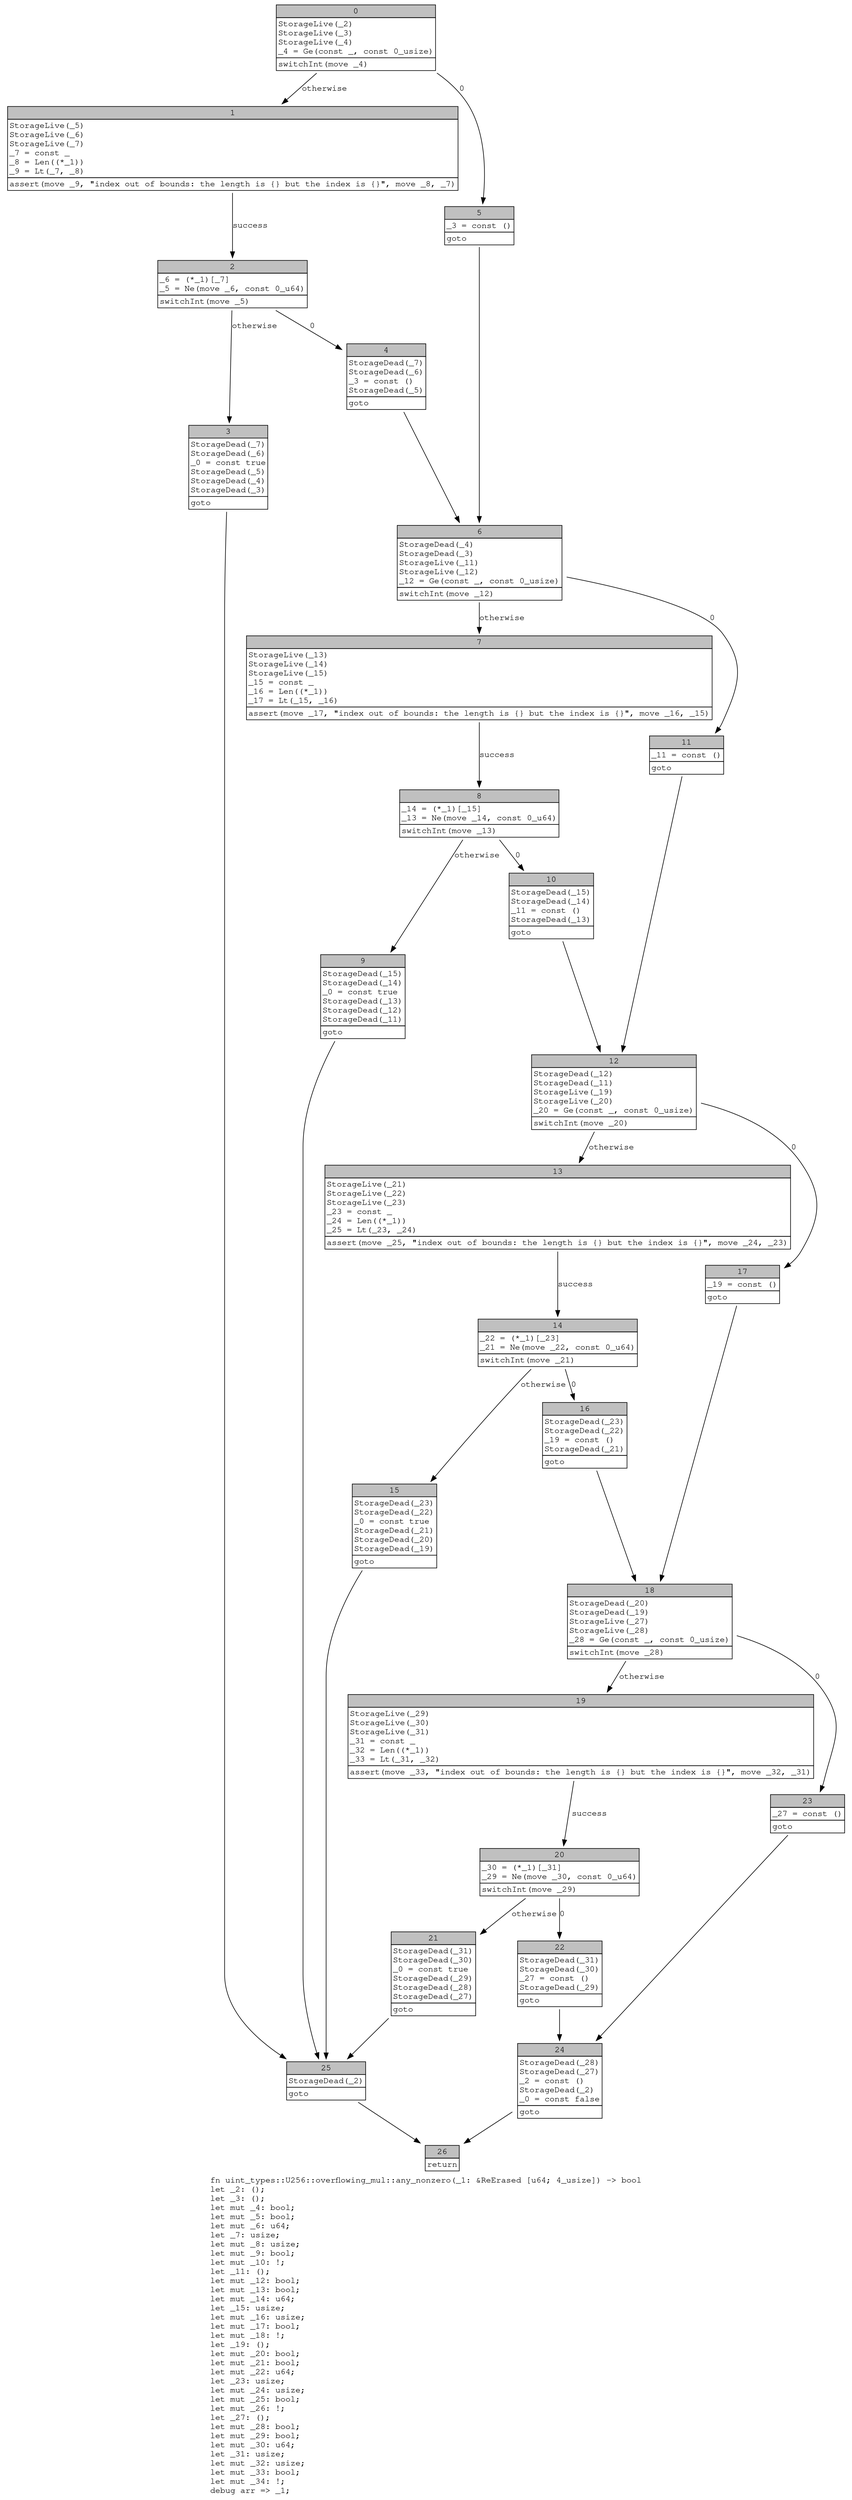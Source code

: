 digraph Mir_0_11601 {
    graph [fontname="Courier, monospace"];
    node [fontname="Courier, monospace"];
    edge [fontname="Courier, monospace"];
    label=<fn uint_types::U256::overflowing_mul::any_nonzero(_1: &amp;ReErased [u64; 4_usize]) -&gt; bool<br align="left"/>let _2: ();<br align="left"/>let _3: ();<br align="left"/>let mut _4: bool;<br align="left"/>let mut _5: bool;<br align="left"/>let mut _6: u64;<br align="left"/>let _7: usize;<br align="left"/>let mut _8: usize;<br align="left"/>let mut _9: bool;<br align="left"/>let mut _10: !;<br align="left"/>let _11: ();<br align="left"/>let mut _12: bool;<br align="left"/>let mut _13: bool;<br align="left"/>let mut _14: u64;<br align="left"/>let _15: usize;<br align="left"/>let mut _16: usize;<br align="left"/>let mut _17: bool;<br align="left"/>let mut _18: !;<br align="left"/>let _19: ();<br align="left"/>let mut _20: bool;<br align="left"/>let mut _21: bool;<br align="left"/>let mut _22: u64;<br align="left"/>let _23: usize;<br align="left"/>let mut _24: usize;<br align="left"/>let mut _25: bool;<br align="left"/>let mut _26: !;<br align="left"/>let _27: ();<br align="left"/>let mut _28: bool;<br align="left"/>let mut _29: bool;<br align="left"/>let mut _30: u64;<br align="left"/>let _31: usize;<br align="left"/>let mut _32: usize;<br align="left"/>let mut _33: bool;<br align="left"/>let mut _34: !;<br align="left"/>debug arr =&gt; _1;<br align="left"/>>;
    bb0__0_11601 [shape="none", label=<<table border="0" cellborder="1" cellspacing="0"><tr><td bgcolor="gray" align="center" colspan="1">0</td></tr><tr><td align="left" balign="left">StorageLive(_2)<br/>StorageLive(_3)<br/>StorageLive(_4)<br/>_4 = Ge(const _, const 0_usize)<br/></td></tr><tr><td align="left">switchInt(move _4)</td></tr></table>>];
    bb1__0_11601 [shape="none", label=<<table border="0" cellborder="1" cellspacing="0"><tr><td bgcolor="gray" align="center" colspan="1">1</td></tr><tr><td align="left" balign="left">StorageLive(_5)<br/>StorageLive(_6)<br/>StorageLive(_7)<br/>_7 = const _<br/>_8 = Len((*_1))<br/>_9 = Lt(_7, _8)<br/></td></tr><tr><td align="left">assert(move _9, &quot;index out of bounds: the length is {} but the index is {}&quot;, move _8, _7)</td></tr></table>>];
    bb2__0_11601 [shape="none", label=<<table border="0" cellborder="1" cellspacing="0"><tr><td bgcolor="gray" align="center" colspan="1">2</td></tr><tr><td align="left" balign="left">_6 = (*_1)[_7]<br/>_5 = Ne(move _6, const 0_u64)<br/></td></tr><tr><td align="left">switchInt(move _5)</td></tr></table>>];
    bb3__0_11601 [shape="none", label=<<table border="0" cellborder="1" cellspacing="0"><tr><td bgcolor="gray" align="center" colspan="1">3</td></tr><tr><td align="left" balign="left">StorageDead(_7)<br/>StorageDead(_6)<br/>_0 = const true<br/>StorageDead(_5)<br/>StorageDead(_4)<br/>StorageDead(_3)<br/></td></tr><tr><td align="left">goto</td></tr></table>>];
    bb4__0_11601 [shape="none", label=<<table border="0" cellborder="1" cellspacing="0"><tr><td bgcolor="gray" align="center" colspan="1">4</td></tr><tr><td align="left" balign="left">StorageDead(_7)<br/>StorageDead(_6)<br/>_3 = const ()<br/>StorageDead(_5)<br/></td></tr><tr><td align="left">goto</td></tr></table>>];
    bb5__0_11601 [shape="none", label=<<table border="0" cellborder="1" cellspacing="0"><tr><td bgcolor="gray" align="center" colspan="1">5</td></tr><tr><td align="left" balign="left">_3 = const ()<br/></td></tr><tr><td align="left">goto</td></tr></table>>];
    bb6__0_11601 [shape="none", label=<<table border="0" cellborder="1" cellspacing="0"><tr><td bgcolor="gray" align="center" colspan="1">6</td></tr><tr><td align="left" balign="left">StorageDead(_4)<br/>StorageDead(_3)<br/>StorageLive(_11)<br/>StorageLive(_12)<br/>_12 = Ge(const _, const 0_usize)<br/></td></tr><tr><td align="left">switchInt(move _12)</td></tr></table>>];
    bb7__0_11601 [shape="none", label=<<table border="0" cellborder="1" cellspacing="0"><tr><td bgcolor="gray" align="center" colspan="1">7</td></tr><tr><td align="left" balign="left">StorageLive(_13)<br/>StorageLive(_14)<br/>StorageLive(_15)<br/>_15 = const _<br/>_16 = Len((*_1))<br/>_17 = Lt(_15, _16)<br/></td></tr><tr><td align="left">assert(move _17, &quot;index out of bounds: the length is {} but the index is {}&quot;, move _16, _15)</td></tr></table>>];
    bb8__0_11601 [shape="none", label=<<table border="0" cellborder="1" cellspacing="0"><tr><td bgcolor="gray" align="center" colspan="1">8</td></tr><tr><td align="left" balign="left">_14 = (*_1)[_15]<br/>_13 = Ne(move _14, const 0_u64)<br/></td></tr><tr><td align="left">switchInt(move _13)</td></tr></table>>];
    bb9__0_11601 [shape="none", label=<<table border="0" cellborder="1" cellspacing="0"><tr><td bgcolor="gray" align="center" colspan="1">9</td></tr><tr><td align="left" balign="left">StorageDead(_15)<br/>StorageDead(_14)<br/>_0 = const true<br/>StorageDead(_13)<br/>StorageDead(_12)<br/>StorageDead(_11)<br/></td></tr><tr><td align="left">goto</td></tr></table>>];
    bb10__0_11601 [shape="none", label=<<table border="0" cellborder="1" cellspacing="0"><tr><td bgcolor="gray" align="center" colspan="1">10</td></tr><tr><td align="left" balign="left">StorageDead(_15)<br/>StorageDead(_14)<br/>_11 = const ()<br/>StorageDead(_13)<br/></td></tr><tr><td align="left">goto</td></tr></table>>];
    bb11__0_11601 [shape="none", label=<<table border="0" cellborder="1" cellspacing="0"><tr><td bgcolor="gray" align="center" colspan="1">11</td></tr><tr><td align="left" balign="left">_11 = const ()<br/></td></tr><tr><td align="left">goto</td></tr></table>>];
    bb12__0_11601 [shape="none", label=<<table border="0" cellborder="1" cellspacing="0"><tr><td bgcolor="gray" align="center" colspan="1">12</td></tr><tr><td align="left" balign="left">StorageDead(_12)<br/>StorageDead(_11)<br/>StorageLive(_19)<br/>StorageLive(_20)<br/>_20 = Ge(const _, const 0_usize)<br/></td></tr><tr><td align="left">switchInt(move _20)</td></tr></table>>];
    bb13__0_11601 [shape="none", label=<<table border="0" cellborder="1" cellspacing="0"><tr><td bgcolor="gray" align="center" colspan="1">13</td></tr><tr><td align="left" balign="left">StorageLive(_21)<br/>StorageLive(_22)<br/>StorageLive(_23)<br/>_23 = const _<br/>_24 = Len((*_1))<br/>_25 = Lt(_23, _24)<br/></td></tr><tr><td align="left">assert(move _25, &quot;index out of bounds: the length is {} but the index is {}&quot;, move _24, _23)</td></tr></table>>];
    bb14__0_11601 [shape="none", label=<<table border="0" cellborder="1" cellspacing="0"><tr><td bgcolor="gray" align="center" colspan="1">14</td></tr><tr><td align="left" balign="left">_22 = (*_1)[_23]<br/>_21 = Ne(move _22, const 0_u64)<br/></td></tr><tr><td align="left">switchInt(move _21)</td></tr></table>>];
    bb15__0_11601 [shape="none", label=<<table border="0" cellborder="1" cellspacing="0"><tr><td bgcolor="gray" align="center" colspan="1">15</td></tr><tr><td align="left" balign="left">StorageDead(_23)<br/>StorageDead(_22)<br/>_0 = const true<br/>StorageDead(_21)<br/>StorageDead(_20)<br/>StorageDead(_19)<br/></td></tr><tr><td align="left">goto</td></tr></table>>];
    bb16__0_11601 [shape="none", label=<<table border="0" cellborder="1" cellspacing="0"><tr><td bgcolor="gray" align="center" colspan="1">16</td></tr><tr><td align="left" balign="left">StorageDead(_23)<br/>StorageDead(_22)<br/>_19 = const ()<br/>StorageDead(_21)<br/></td></tr><tr><td align="left">goto</td></tr></table>>];
    bb17__0_11601 [shape="none", label=<<table border="0" cellborder="1" cellspacing="0"><tr><td bgcolor="gray" align="center" colspan="1">17</td></tr><tr><td align="left" balign="left">_19 = const ()<br/></td></tr><tr><td align="left">goto</td></tr></table>>];
    bb18__0_11601 [shape="none", label=<<table border="0" cellborder="1" cellspacing="0"><tr><td bgcolor="gray" align="center" colspan="1">18</td></tr><tr><td align="left" balign="left">StorageDead(_20)<br/>StorageDead(_19)<br/>StorageLive(_27)<br/>StorageLive(_28)<br/>_28 = Ge(const _, const 0_usize)<br/></td></tr><tr><td align="left">switchInt(move _28)</td></tr></table>>];
    bb19__0_11601 [shape="none", label=<<table border="0" cellborder="1" cellspacing="0"><tr><td bgcolor="gray" align="center" colspan="1">19</td></tr><tr><td align="left" balign="left">StorageLive(_29)<br/>StorageLive(_30)<br/>StorageLive(_31)<br/>_31 = const _<br/>_32 = Len((*_1))<br/>_33 = Lt(_31, _32)<br/></td></tr><tr><td align="left">assert(move _33, &quot;index out of bounds: the length is {} but the index is {}&quot;, move _32, _31)</td></tr></table>>];
    bb20__0_11601 [shape="none", label=<<table border="0" cellborder="1" cellspacing="0"><tr><td bgcolor="gray" align="center" colspan="1">20</td></tr><tr><td align="left" balign="left">_30 = (*_1)[_31]<br/>_29 = Ne(move _30, const 0_u64)<br/></td></tr><tr><td align="left">switchInt(move _29)</td></tr></table>>];
    bb21__0_11601 [shape="none", label=<<table border="0" cellborder="1" cellspacing="0"><tr><td bgcolor="gray" align="center" colspan="1">21</td></tr><tr><td align="left" balign="left">StorageDead(_31)<br/>StorageDead(_30)<br/>_0 = const true<br/>StorageDead(_29)<br/>StorageDead(_28)<br/>StorageDead(_27)<br/></td></tr><tr><td align="left">goto</td></tr></table>>];
    bb22__0_11601 [shape="none", label=<<table border="0" cellborder="1" cellspacing="0"><tr><td bgcolor="gray" align="center" colspan="1">22</td></tr><tr><td align="left" balign="left">StorageDead(_31)<br/>StorageDead(_30)<br/>_27 = const ()<br/>StorageDead(_29)<br/></td></tr><tr><td align="left">goto</td></tr></table>>];
    bb23__0_11601 [shape="none", label=<<table border="0" cellborder="1" cellspacing="0"><tr><td bgcolor="gray" align="center" colspan="1">23</td></tr><tr><td align="left" balign="left">_27 = const ()<br/></td></tr><tr><td align="left">goto</td></tr></table>>];
    bb24__0_11601 [shape="none", label=<<table border="0" cellborder="1" cellspacing="0"><tr><td bgcolor="gray" align="center" colspan="1">24</td></tr><tr><td align="left" balign="left">StorageDead(_28)<br/>StorageDead(_27)<br/>_2 = const ()<br/>StorageDead(_2)<br/>_0 = const false<br/></td></tr><tr><td align="left">goto</td></tr></table>>];
    bb25__0_11601 [shape="none", label=<<table border="0" cellborder="1" cellspacing="0"><tr><td bgcolor="gray" align="center" colspan="1">25</td></tr><tr><td align="left" balign="left">StorageDead(_2)<br/></td></tr><tr><td align="left">goto</td></tr></table>>];
    bb26__0_11601 [shape="none", label=<<table border="0" cellborder="1" cellspacing="0"><tr><td bgcolor="gray" align="center" colspan="1">26</td></tr><tr><td align="left">return</td></tr></table>>];
    bb0__0_11601 -> bb5__0_11601 [label="0"];
    bb0__0_11601 -> bb1__0_11601 [label="otherwise"];
    bb1__0_11601 -> bb2__0_11601 [label="success"];
    bb2__0_11601 -> bb4__0_11601 [label="0"];
    bb2__0_11601 -> bb3__0_11601 [label="otherwise"];
    bb3__0_11601 -> bb25__0_11601 [label=""];
    bb4__0_11601 -> bb6__0_11601 [label=""];
    bb5__0_11601 -> bb6__0_11601 [label=""];
    bb6__0_11601 -> bb11__0_11601 [label="0"];
    bb6__0_11601 -> bb7__0_11601 [label="otherwise"];
    bb7__0_11601 -> bb8__0_11601 [label="success"];
    bb8__0_11601 -> bb10__0_11601 [label="0"];
    bb8__0_11601 -> bb9__0_11601 [label="otherwise"];
    bb9__0_11601 -> bb25__0_11601 [label=""];
    bb10__0_11601 -> bb12__0_11601 [label=""];
    bb11__0_11601 -> bb12__0_11601 [label=""];
    bb12__0_11601 -> bb17__0_11601 [label="0"];
    bb12__0_11601 -> bb13__0_11601 [label="otherwise"];
    bb13__0_11601 -> bb14__0_11601 [label="success"];
    bb14__0_11601 -> bb16__0_11601 [label="0"];
    bb14__0_11601 -> bb15__0_11601 [label="otherwise"];
    bb15__0_11601 -> bb25__0_11601 [label=""];
    bb16__0_11601 -> bb18__0_11601 [label=""];
    bb17__0_11601 -> bb18__0_11601 [label=""];
    bb18__0_11601 -> bb23__0_11601 [label="0"];
    bb18__0_11601 -> bb19__0_11601 [label="otherwise"];
    bb19__0_11601 -> bb20__0_11601 [label="success"];
    bb20__0_11601 -> bb22__0_11601 [label="0"];
    bb20__0_11601 -> bb21__0_11601 [label="otherwise"];
    bb21__0_11601 -> bb25__0_11601 [label=""];
    bb22__0_11601 -> bb24__0_11601 [label=""];
    bb23__0_11601 -> bb24__0_11601 [label=""];
    bb24__0_11601 -> bb26__0_11601 [label=""];
    bb25__0_11601 -> bb26__0_11601 [label=""];
}
